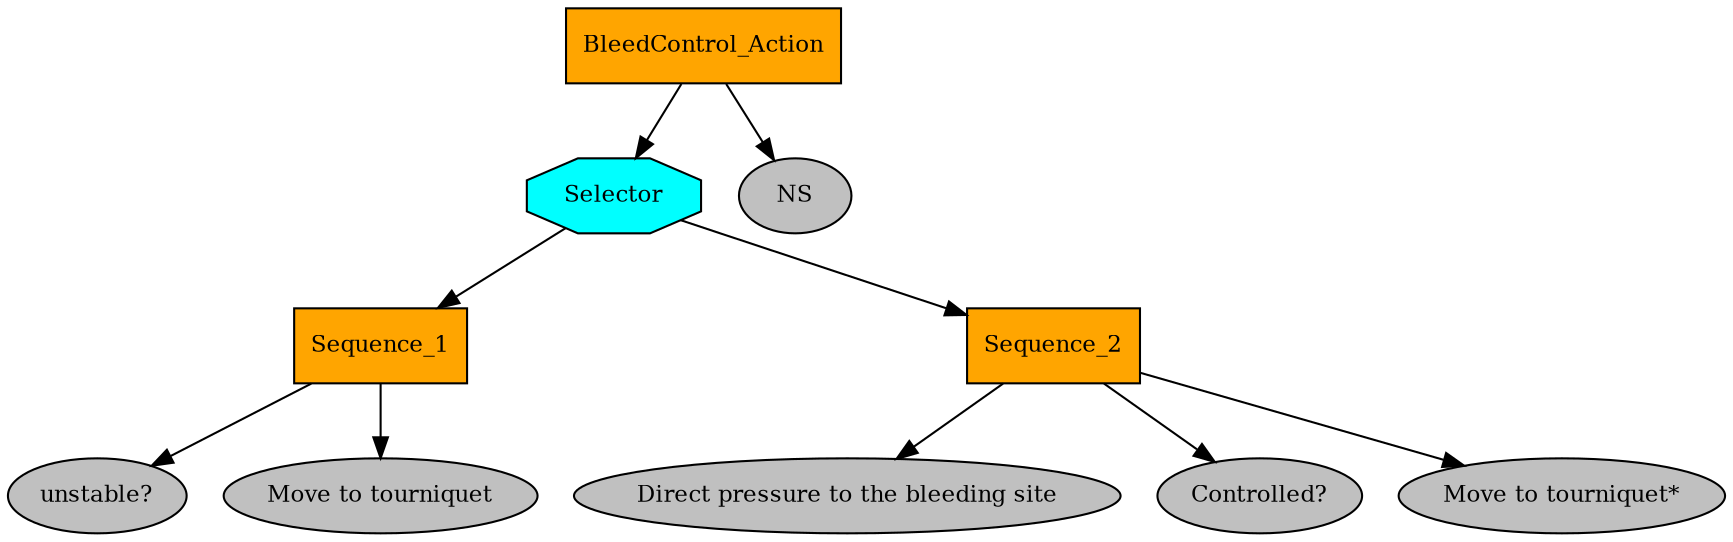 digraph bleedcontrol_action {
graph [fontname="times-roman"];
node [fontname="times-roman"];
edge [fontname="times-roman"];
BleedControl_Action [fontcolor=black, shape=box, fontsize=11, style=filled, fillcolor=orange];
Selector [fontcolor=black, shape=octagon, fontsize=11, style=filled, fillcolor=cyan];
BleedControl_Action -> Selector;
Sequence_1 [fontcolor=black, shape=box, fontsize=11, style=filled, fillcolor=orange];
Selector -> Sequence_1;
"unstable?" [fontcolor=black, shape=ellipse, fontsize=11, style=filled, fillcolor=gray];
Sequence_1 -> "unstable?";
"Move to tourniquet" [fontcolor=black, shape=ellipse, fontsize=11, style=filled, fillcolor=gray];
Sequence_1 -> "Move to tourniquet";
Sequence_2 [fontcolor=black, shape=box, fontsize=11, style=filled, fillcolor=orange];
Selector -> Sequence_2;
"Direct pressure to the bleeding site" [fontcolor=black, shape=ellipse, fontsize=11, style=filled, fillcolor=gray];
Sequence_2 -> "Direct pressure to the bleeding site";
"Controlled?" [fontcolor=black, shape=ellipse, fontsize=11, style=filled, fillcolor=gray];
Sequence_2 -> "Controlled?";
"Move to tourniquet*" [fontcolor=black, shape=ellipse, fontsize=11, style=filled, fillcolor=gray];
Sequence_2 -> "Move to tourniquet*";
NS [fontcolor=black, shape=ellipse, fontsize=11, style=filled, fillcolor=gray];
BleedControl_Action -> NS;
}

